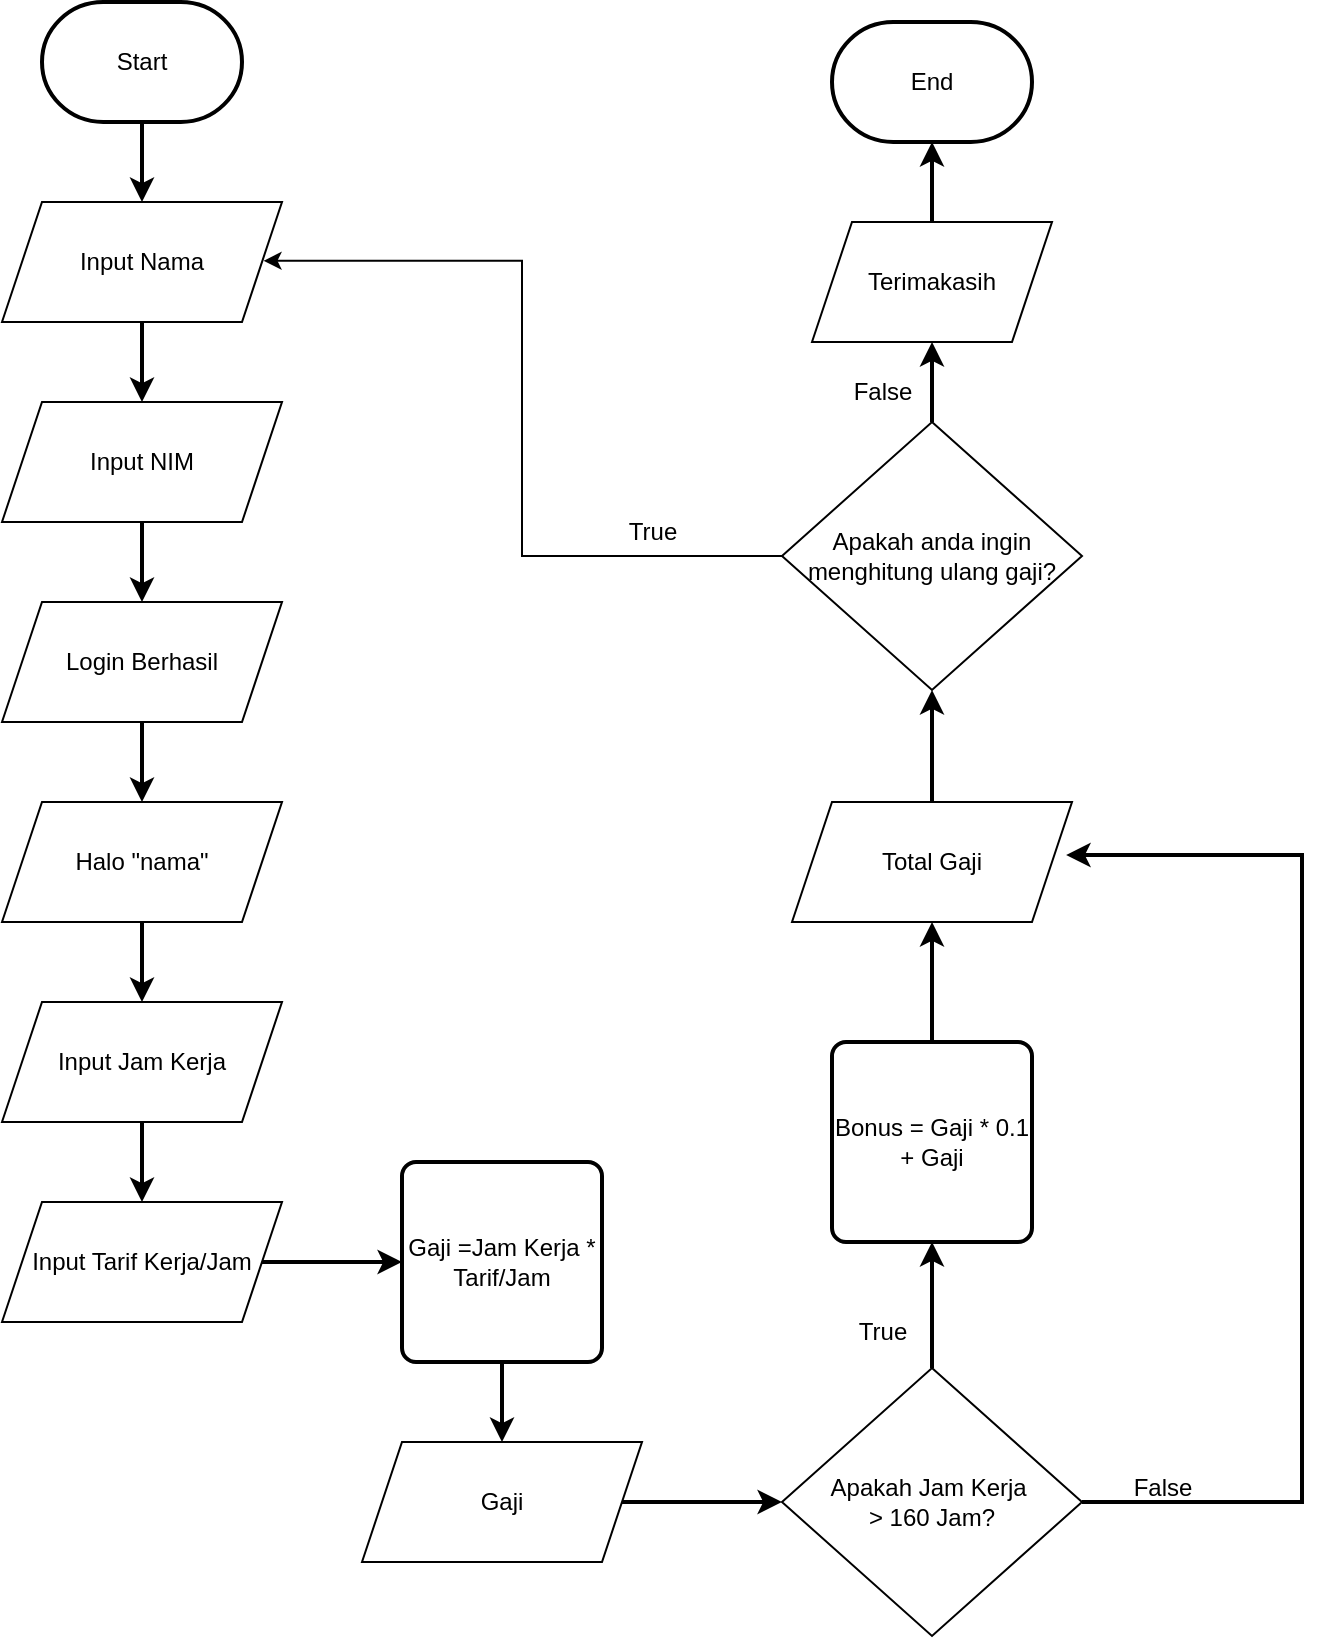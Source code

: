 <mxfile version="24.7.16">
  <diagram name="Halaman-1" id="wB3XNXjoauJXfbCPKJ82">
    <mxGraphModel dx="3269" dy="2097" grid="1" gridSize="10" guides="1" tooltips="1" connect="0" arrows="1" fold="1" page="1" pageScale="1" pageWidth="827" pageHeight="1169" background="none" math="0" shadow="0">
      <root>
        <mxCell id="0" />
        <mxCell id="1" parent="0" />
        <mxCell id="5pYszfst5lbooOEGIg70-5" value="" style="edgeStyle=orthogonalEdgeStyle;rounded=0;orthogonalLoop=1;jettySize=auto;html=1;strokeWidth=2;" edge="1" parent="1" source="5pYszfst5lbooOEGIg70-1" target="5pYszfst5lbooOEGIg70-2">
          <mxGeometry relative="1" as="geometry" />
        </mxCell>
        <mxCell id="5pYszfst5lbooOEGIg70-1" value="Start" style="strokeWidth=2;html=1;shape=mxgraph.flowchart.terminator;whiteSpace=wrap;" vertex="1" parent="1">
          <mxGeometry x="-1040" y="-1160" width="100" height="60" as="geometry" />
        </mxCell>
        <mxCell id="5pYszfst5lbooOEGIg70-6" value="" style="edgeStyle=orthogonalEdgeStyle;rounded=0;orthogonalLoop=1;jettySize=auto;html=1;strokeWidth=2;" edge="1" parent="1" source="5pYszfst5lbooOEGIg70-2" target="5pYszfst5lbooOEGIg70-3">
          <mxGeometry relative="1" as="geometry" />
        </mxCell>
        <mxCell id="5pYszfst5lbooOEGIg70-2" value="Input Nama" style="shape=parallelogram;perimeter=parallelogramPerimeter;whiteSpace=wrap;html=1;fixedSize=1;" vertex="1" parent="1">
          <mxGeometry x="-1060" y="-1060" width="140" height="60" as="geometry" />
        </mxCell>
        <mxCell id="5pYszfst5lbooOEGIg70-7" value="" style="edgeStyle=orthogonalEdgeStyle;rounded=0;orthogonalLoop=1;jettySize=auto;html=1;strokeWidth=2;" edge="1" parent="1" source="5pYszfst5lbooOEGIg70-3" target="5pYszfst5lbooOEGIg70-4">
          <mxGeometry relative="1" as="geometry" />
        </mxCell>
        <mxCell id="5pYszfst5lbooOEGIg70-3" value="Input NIM" style="shape=parallelogram;perimeter=parallelogramPerimeter;whiteSpace=wrap;html=1;fixedSize=1;" vertex="1" parent="1">
          <mxGeometry x="-1060" y="-960" width="140" height="60" as="geometry" />
        </mxCell>
        <mxCell id="5pYszfst5lbooOEGIg70-9" value="" style="edgeStyle=orthogonalEdgeStyle;rounded=0;orthogonalLoop=1;jettySize=auto;html=1;strokeWidth=2;" edge="1" parent="1" source="5pYszfst5lbooOEGIg70-4" target="5pYszfst5lbooOEGIg70-8">
          <mxGeometry relative="1" as="geometry" />
        </mxCell>
        <mxCell id="5pYszfst5lbooOEGIg70-4" value="Login Berhasil" style="shape=parallelogram;perimeter=parallelogramPerimeter;whiteSpace=wrap;html=1;fixedSize=1;" vertex="1" parent="1">
          <mxGeometry x="-1060" y="-860" width="140" height="60" as="geometry" />
        </mxCell>
        <mxCell id="5pYszfst5lbooOEGIg70-11" value="" style="edgeStyle=orthogonalEdgeStyle;rounded=0;orthogonalLoop=1;jettySize=auto;html=1;strokeWidth=2;" edge="1" parent="1" source="5pYszfst5lbooOEGIg70-8" target="5pYszfst5lbooOEGIg70-10">
          <mxGeometry relative="1" as="geometry" />
        </mxCell>
        <mxCell id="5pYszfst5lbooOEGIg70-8" value="Halo &quot;nama&quot;" style="shape=parallelogram;perimeter=parallelogramPerimeter;whiteSpace=wrap;html=1;fixedSize=1;" vertex="1" parent="1">
          <mxGeometry x="-1060" y="-760" width="140" height="60" as="geometry" />
        </mxCell>
        <mxCell id="5pYszfst5lbooOEGIg70-13" value="" style="edgeStyle=orthogonalEdgeStyle;rounded=0;orthogonalLoop=1;jettySize=auto;html=1;strokeWidth=2;" edge="1" parent="1" source="5pYszfst5lbooOEGIg70-10" target="5pYszfst5lbooOEGIg70-12">
          <mxGeometry relative="1" as="geometry" />
        </mxCell>
        <mxCell id="5pYszfst5lbooOEGIg70-10" value="Input Jam Kerja" style="shape=parallelogram;perimeter=parallelogramPerimeter;whiteSpace=wrap;html=1;fixedSize=1;" vertex="1" parent="1">
          <mxGeometry x="-1060" y="-660" width="140" height="60" as="geometry" />
        </mxCell>
        <mxCell id="5pYszfst5lbooOEGIg70-15" value="" style="edgeStyle=orthogonalEdgeStyle;rounded=0;orthogonalLoop=1;jettySize=auto;html=1;strokeWidth=2;" edge="1" parent="1" source="5pYszfst5lbooOEGIg70-12" target="5pYszfst5lbooOEGIg70-14">
          <mxGeometry relative="1" as="geometry" />
        </mxCell>
        <mxCell id="5pYszfst5lbooOEGIg70-12" value="Input Tarif Kerja/Jam" style="shape=parallelogram;perimeter=parallelogramPerimeter;whiteSpace=wrap;html=1;fixedSize=1;" vertex="1" parent="1">
          <mxGeometry x="-1060" y="-560" width="140" height="60" as="geometry" />
        </mxCell>
        <mxCell id="5pYszfst5lbooOEGIg70-17" value="" style="edgeStyle=orthogonalEdgeStyle;rounded=0;orthogonalLoop=1;jettySize=auto;html=1;strokeWidth=2;" edge="1" parent="1" source="5pYszfst5lbooOEGIg70-14" target="5pYszfst5lbooOEGIg70-16">
          <mxGeometry relative="1" as="geometry" />
        </mxCell>
        <mxCell id="5pYszfst5lbooOEGIg70-14" value="Gaji =Jam Kerja * Tarif/Jam" style="rounded=1;whiteSpace=wrap;html=1;absoluteArcSize=1;arcSize=14;strokeWidth=2;" vertex="1" parent="1">
          <mxGeometry x="-860" y="-580" width="100" height="100" as="geometry" />
        </mxCell>
        <mxCell id="5pYszfst5lbooOEGIg70-19" value="" style="edgeStyle=orthogonalEdgeStyle;rounded=0;orthogonalLoop=1;jettySize=auto;html=1;strokeWidth=2;" edge="1" parent="1" source="5pYszfst5lbooOEGIg70-16" target="5pYszfst5lbooOEGIg70-18">
          <mxGeometry relative="1" as="geometry" />
        </mxCell>
        <mxCell id="5pYszfst5lbooOEGIg70-16" value="Gaji" style="shape=parallelogram;perimeter=parallelogramPerimeter;whiteSpace=wrap;html=1;fixedSize=1;" vertex="1" parent="1">
          <mxGeometry x="-880" y="-440" width="140" height="60" as="geometry" />
        </mxCell>
        <mxCell id="5pYszfst5lbooOEGIg70-21" value="" style="edgeStyle=orthogonalEdgeStyle;rounded=0;orthogonalLoop=1;jettySize=auto;html=1;strokeWidth=2;" edge="1" parent="1" source="5pYszfst5lbooOEGIg70-18" target="5pYszfst5lbooOEGIg70-20">
          <mxGeometry relative="1" as="geometry" />
        </mxCell>
        <mxCell id="5pYszfst5lbooOEGIg70-18" value="Apakah Jam Kerja&amp;nbsp;&lt;div&gt;&amp;gt; 160 Jam?&lt;/div&gt;" style="rhombus;whiteSpace=wrap;html=1;" vertex="1" parent="1">
          <mxGeometry x="-670" y="-477" width="150" height="134" as="geometry" />
        </mxCell>
        <mxCell id="5pYszfst5lbooOEGIg70-23" value="" style="edgeStyle=orthogonalEdgeStyle;rounded=0;orthogonalLoop=1;jettySize=auto;html=1;strokeWidth=2;" edge="1" parent="1" source="5pYszfst5lbooOEGIg70-20" target="5pYszfst5lbooOEGIg70-22">
          <mxGeometry relative="1" as="geometry" />
        </mxCell>
        <mxCell id="5pYszfst5lbooOEGIg70-20" value="Bonus = Gaji * 0.1 + Gaji" style="rounded=1;whiteSpace=wrap;html=1;absoluteArcSize=1;arcSize=14;strokeWidth=2;" vertex="1" parent="1">
          <mxGeometry x="-645" y="-640" width="100" height="100" as="geometry" />
        </mxCell>
        <mxCell id="5pYszfst5lbooOEGIg70-26" value="" style="edgeStyle=orthogonalEdgeStyle;rounded=0;orthogonalLoop=1;jettySize=auto;html=1;strokeWidth=2;" edge="1" parent="1" source="5pYszfst5lbooOEGIg70-22" target="5pYszfst5lbooOEGIg70-25">
          <mxGeometry relative="1" as="geometry" />
        </mxCell>
        <mxCell id="5pYszfst5lbooOEGIg70-22" value="Total Gaji" style="shape=parallelogram;perimeter=parallelogramPerimeter;whiteSpace=wrap;html=1;fixedSize=1;" vertex="1" parent="1">
          <mxGeometry x="-665" y="-760" width="140" height="60" as="geometry" />
        </mxCell>
        <mxCell id="5pYszfst5lbooOEGIg70-24" style="edgeStyle=orthogonalEdgeStyle;rounded=0;orthogonalLoop=1;jettySize=auto;html=1;entryX=0.979;entryY=0.442;entryDx=0;entryDy=0;entryPerimeter=0;strokeWidth=2;" edge="1" parent="1" source="5pYszfst5lbooOEGIg70-18" target="5pYszfst5lbooOEGIg70-22">
          <mxGeometry relative="1" as="geometry">
            <Array as="points">
              <mxPoint x="-410" y="-410" />
              <mxPoint x="-410" y="-733" />
            </Array>
          </mxGeometry>
        </mxCell>
        <mxCell id="5pYszfst5lbooOEGIg70-30" value="" style="edgeStyle=orthogonalEdgeStyle;rounded=0;orthogonalLoop=1;jettySize=auto;html=1;strokeWidth=2;" edge="1" parent="1" source="5pYszfst5lbooOEGIg70-25" target="5pYszfst5lbooOEGIg70-29">
          <mxGeometry relative="1" as="geometry" />
        </mxCell>
        <mxCell id="5pYszfst5lbooOEGIg70-25" value="Apakah anda ingin menghitung ulang gaji?" style="rhombus;whiteSpace=wrap;html=1;" vertex="1" parent="1">
          <mxGeometry x="-670" y="-950" width="150" height="134" as="geometry" />
        </mxCell>
        <mxCell id="5pYszfst5lbooOEGIg70-33" value="" style="edgeStyle=orthogonalEdgeStyle;rounded=0;orthogonalLoop=1;jettySize=auto;html=1;strokeWidth=2;" edge="1" parent="1" source="5pYszfst5lbooOEGIg70-29" target="5pYszfst5lbooOEGIg70-31">
          <mxGeometry relative="1" as="geometry" />
        </mxCell>
        <mxCell id="5pYszfst5lbooOEGIg70-29" value="Terimakasih" style="shape=parallelogram;perimeter=parallelogramPerimeter;whiteSpace=wrap;html=1;fixedSize=1;" vertex="1" parent="1">
          <mxGeometry x="-655" y="-1050" width="120" height="60" as="geometry" />
        </mxCell>
        <mxCell id="5pYszfst5lbooOEGIg70-31" value="End" style="strokeWidth=2;html=1;shape=mxgraph.flowchart.terminator;whiteSpace=wrap;" vertex="1" parent="1">
          <mxGeometry x="-645" y="-1150" width="100" height="60" as="geometry" />
        </mxCell>
        <mxCell id="5pYszfst5lbooOEGIg70-32" style="edgeStyle=orthogonalEdgeStyle;rounded=0;orthogonalLoop=1;jettySize=auto;html=1;entryX=0.934;entryY=0.49;entryDx=0;entryDy=0;entryPerimeter=0;" edge="1" parent="1" source="5pYszfst5lbooOEGIg70-25" target="5pYszfst5lbooOEGIg70-2">
          <mxGeometry relative="1" as="geometry">
            <Array as="points">
              <mxPoint x="-800" y="-883" />
              <mxPoint x="-800" y="-1031" />
            </Array>
          </mxGeometry>
        </mxCell>
        <mxCell id="5pYszfst5lbooOEGIg70-34" value="True" style="text;html=1;align=center;verticalAlign=middle;resizable=0;points=[];autosize=1;strokeColor=none;fillColor=none;" vertex="1" parent="1">
          <mxGeometry x="-645" y="-510" width="50" height="30" as="geometry" />
        </mxCell>
        <mxCell id="5pYszfst5lbooOEGIg70-35" value="False" style="text;html=1;align=center;verticalAlign=middle;resizable=0;points=[];autosize=1;strokeColor=none;fillColor=none;" vertex="1" parent="1">
          <mxGeometry x="-505" y="-432" width="50" height="30" as="geometry" />
        </mxCell>
        <mxCell id="5pYszfst5lbooOEGIg70-36" value="True" style="text;html=1;align=center;verticalAlign=middle;resizable=0;points=[];autosize=1;strokeColor=none;fillColor=none;" vertex="1" parent="1">
          <mxGeometry x="-760" y="-910" width="50" height="30" as="geometry" />
        </mxCell>
        <mxCell id="5pYszfst5lbooOEGIg70-37" value="False" style="text;html=1;align=center;verticalAlign=middle;resizable=0;points=[];autosize=1;strokeColor=none;fillColor=none;" vertex="1" parent="1">
          <mxGeometry x="-645" y="-980" width="50" height="30" as="geometry" />
        </mxCell>
      </root>
    </mxGraphModel>
  </diagram>
</mxfile>

